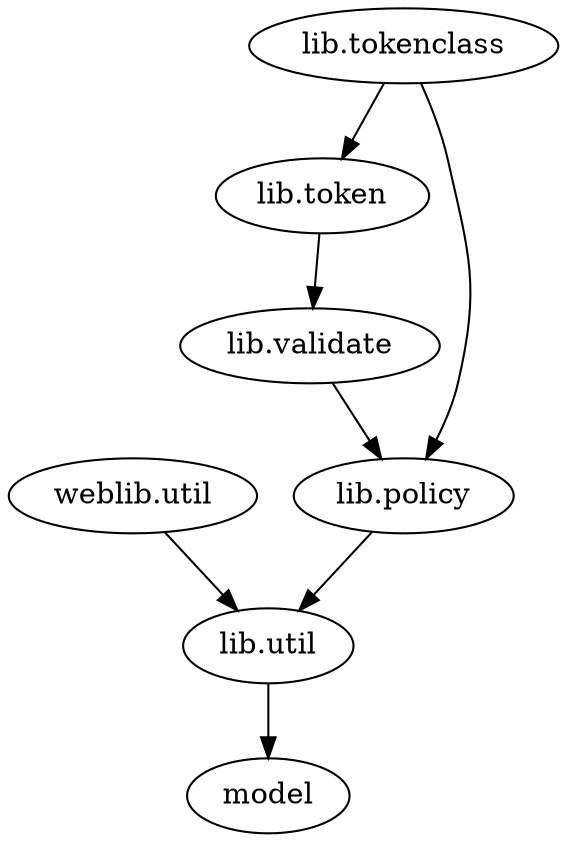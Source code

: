 digraph G {

"lib.token" -> "lib.validate";
"lib.tokenclass" -> "lib.token";
"lib.validate" -> "lib.policy";
"lib.tokenclass" -> "lib.policy";
"lib.policy" -> "lib.util";
"lib.util" -> "model";
"weblib.util" -> "lib.util";
}
